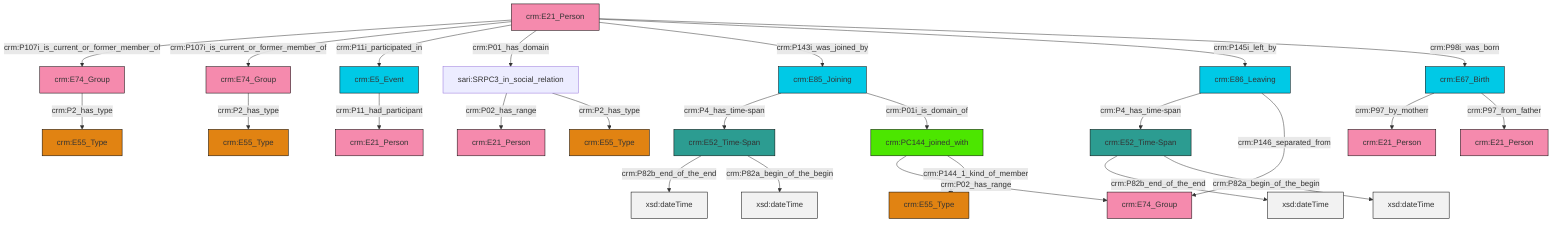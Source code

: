 graph TD
classDef Literal fill:#f2f2f2,stroke:#000000;
classDef CRM_Entity fill:#FFFFFF,stroke:#000000;
classDef Temporal_Entity fill:#00C9E6, stroke:#000000;
classDef Type fill:#E18312, stroke:#000000;
classDef Time-Span fill:#2C9C91, stroke:#000000;
classDef Appellation fill:#FFEB7F, stroke:#000000;
classDef Place fill:#008836, stroke:#000000;
classDef Persistent_Item fill:#B266B2, stroke:#000000;
classDef Conceptual_Object fill:#FFD700, stroke:#000000;
classDef Physical_Thing fill:#D2B48C, stroke:#000000;
classDef Actor fill:#f58aad, stroke:#000000;
classDef PC_Classes fill:#4ce600, stroke:#000000;
classDef Multi fill:#cccccc,stroke:#000000;

2["crm:E74_Group"]:::Actor -->|crm:P2_has_type| 3["crm:E55_Type"]:::Type
4["crm:E86_Leaving"]:::Temporal_Entity -->|crm:P4_has_time-span| 5["crm:E52_Time-Span"]:::Time-Span
6["crm:PC144_joined_with"]:::PC_Classes -->|crm:P02_has_range| 7["crm:E74_Group"]:::Actor
8["crm:E52_Time-Span"]:::Time-Span -->|crm:P82b_end_of_the_end| 10[xsd:dateTime]:::Literal
11["crm:E67_Birth"]:::Temporal_Entity -->|crm:P97_by_motherr| 12["crm:E21_Person"]:::Actor
5["crm:E52_Time-Span"]:::Time-Span -->|crm:P82b_end_of_the_end| 13[xsd:dateTime]:::Literal
17["crm:E21_Person"]:::Actor -->|crm:P107i_is_current_or_former_member_of| 18["crm:E74_Group"]:::Actor
17["crm:E21_Person"]:::Actor -->|crm:P107i_is_current_or_former_member_of| 2["crm:E74_Group"]:::Actor
0["crm:E85_Joining"]:::Temporal_Entity -->|crm:P4_has_time-span| 8["crm:E52_Time-Span"]:::Time-Span
30["sari:SRPC3_in_social_relation"]:::Default -->|crm:P02_has_range| 31["crm:E21_Person"]:::Actor
17["crm:E21_Person"]:::Actor -->|crm:P11i_participated_in| 27["crm:E5_Event"]:::Temporal_Entity
17["crm:E21_Person"]:::Actor -->|crm:P01_has_domain| 30["sari:SRPC3_in_social_relation"]:::Default
4["crm:E86_Leaving"]:::Temporal_Entity -->|crm:P146_separated_from| 7["crm:E74_Group"]:::Actor
8["crm:E52_Time-Span"]:::Time-Span -->|crm:P82a_begin_of_the_begin| 33[xsd:dateTime]:::Literal
30["sari:SRPC3_in_social_relation"]:::Default -->|crm:P2_has_type| 34["crm:E55_Type"]:::Type
5["crm:E52_Time-Span"]:::Time-Span -->|crm:P82a_begin_of_the_begin| 37[xsd:dateTime]:::Literal
11["crm:E67_Birth"]:::Temporal_Entity -->|crm:P97_from_father| 38["crm:E21_Person"]:::Actor
17["crm:E21_Person"]:::Actor -->|crm:P143i_was_joined_by| 0["crm:E85_Joining"]:::Temporal_Entity
6["crm:PC144_joined_with"]:::PC_Classes -->|crm:P144_1_kind_of_member| 22["crm:E55_Type"]:::Type
18["crm:E74_Group"]:::Actor -->|crm:P2_has_type| 15["crm:E55_Type"]:::Type
17["crm:E21_Person"]:::Actor -->|crm:P145i_left_by| 4["crm:E86_Leaving"]:::Temporal_Entity
17["crm:E21_Person"]:::Actor -->|crm:P98i_was_born| 11["crm:E67_Birth"]:::Temporal_Entity
27["crm:E5_Event"]:::Temporal_Entity -->|crm:P11_had_participant| 25["crm:E21_Person"]:::Actor
0["crm:E85_Joining"]:::Temporal_Entity -->|crm:P01i_is_domain_of| 6["crm:PC144_joined_with"]:::PC_Classes